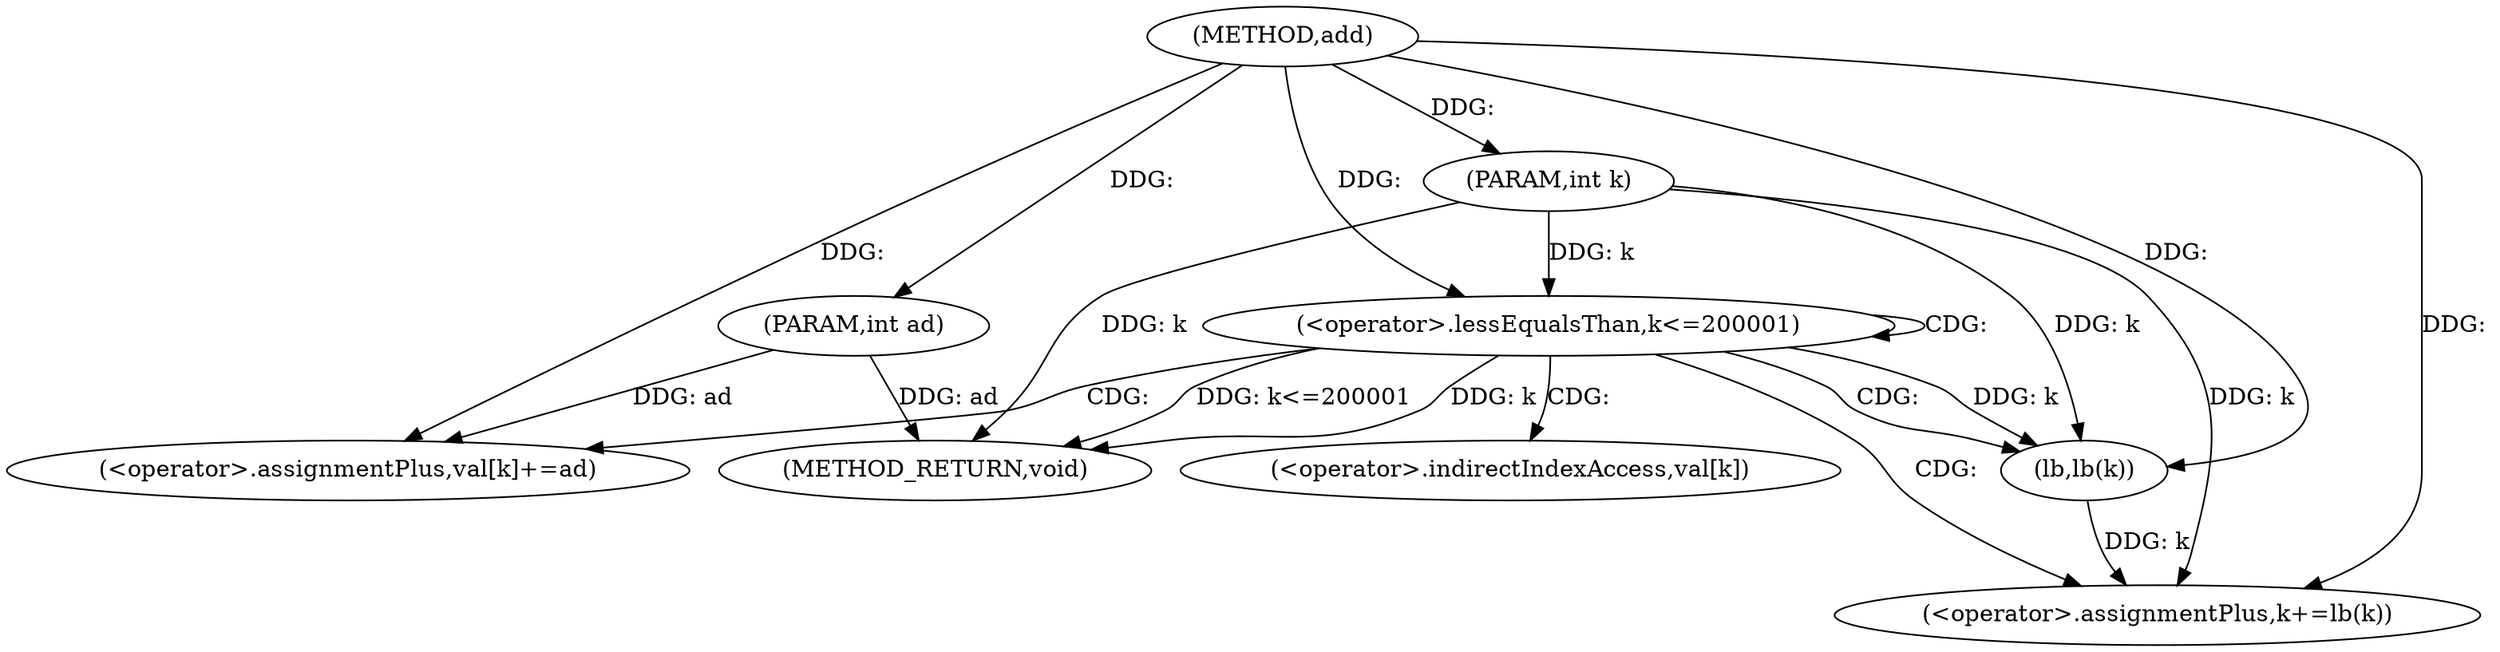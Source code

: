 digraph "add" {  
"1000199" [label = "(METHOD,add)" ]
"1000216" [label = "(METHOD_RETURN,void)" ]
"1000200" [label = "(PARAM,int k)" ]
"1000201" [label = "(PARAM,int ad)" ]
"1000204" [label = "(<operator>.lessEqualsThan,k<=200001)" ]
"1000207" [label = "(<operator>.assignmentPlus,k+=lb(k))" ]
"1000211" [label = "(<operator>.assignmentPlus,val[k]+=ad)" ]
"1000209" [label = "(lb,lb(k))" ]
"1000212" [label = "(<operator>.indirectIndexAccess,val[k])" ]
  "1000200" -> "1000216"  [ label = "DDG: k"] 
  "1000201" -> "1000216"  [ label = "DDG: ad"] 
  "1000204" -> "1000216"  [ label = "DDG: k"] 
  "1000204" -> "1000216"  [ label = "DDG: k<=200001"] 
  "1000199" -> "1000200"  [ label = "DDG: "] 
  "1000199" -> "1000201"  [ label = "DDG: "] 
  "1000209" -> "1000207"  [ label = "DDG: k"] 
  "1000201" -> "1000211"  [ label = "DDG: ad"] 
  "1000199" -> "1000211"  [ label = "DDG: "] 
  "1000200" -> "1000204"  [ label = "DDG: k"] 
  "1000199" -> "1000204"  [ label = "DDG: "] 
  "1000200" -> "1000207"  [ label = "DDG: k"] 
  "1000199" -> "1000207"  [ label = "DDG: "] 
  "1000204" -> "1000209"  [ label = "DDG: k"] 
  "1000200" -> "1000209"  [ label = "DDG: k"] 
  "1000199" -> "1000209"  [ label = "DDG: "] 
  "1000204" -> "1000211"  [ label = "CDG: "] 
  "1000204" -> "1000209"  [ label = "CDG: "] 
  "1000204" -> "1000207"  [ label = "CDG: "] 
  "1000204" -> "1000212"  [ label = "CDG: "] 
  "1000204" -> "1000204"  [ label = "CDG: "] 
}
